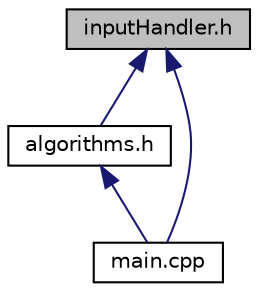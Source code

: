 digraph "inputHandler.h"
{
 // LATEX_PDF_SIZE
  edge [fontname="Helvetica",fontsize="10",labelfontname="Helvetica",labelfontsize="10"];
  node [fontname="Helvetica",fontsize="10",shape=record];
  Node1 [label="inputHandler.h",height=0.2,width=0.4,color="black", fillcolor="grey75", style="filled", fontcolor="black",tooltip="Functions for handling user input for route planning."];
  Node1 -> Node2 [dir="back",color="midnightblue",fontsize="10",style="solid",fontname="Helvetica"];
  Node2 [label="algorithms.h",height=0.2,width=0.4,color="black", fillcolor="white", style="filled",URL="$algorithms_8h.html",tooltip="Implementation of various routing algorithms including Dijkstra's algorithm for walking and driving t..."];
  Node2 -> Node3 [dir="back",color="midnightblue",fontsize="10",style="solid",fontname="Helvetica"];
  Node3 [label="main.cpp",height=0.2,width=0.4,color="black", fillcolor="white", style="filled",URL="$main_8cpp.html",tooltip="Main entry point for the Route Planning Analysis Tool."];
  Node1 -> Node3 [dir="back",color="midnightblue",fontsize="10",style="solid",fontname="Helvetica"];
}
